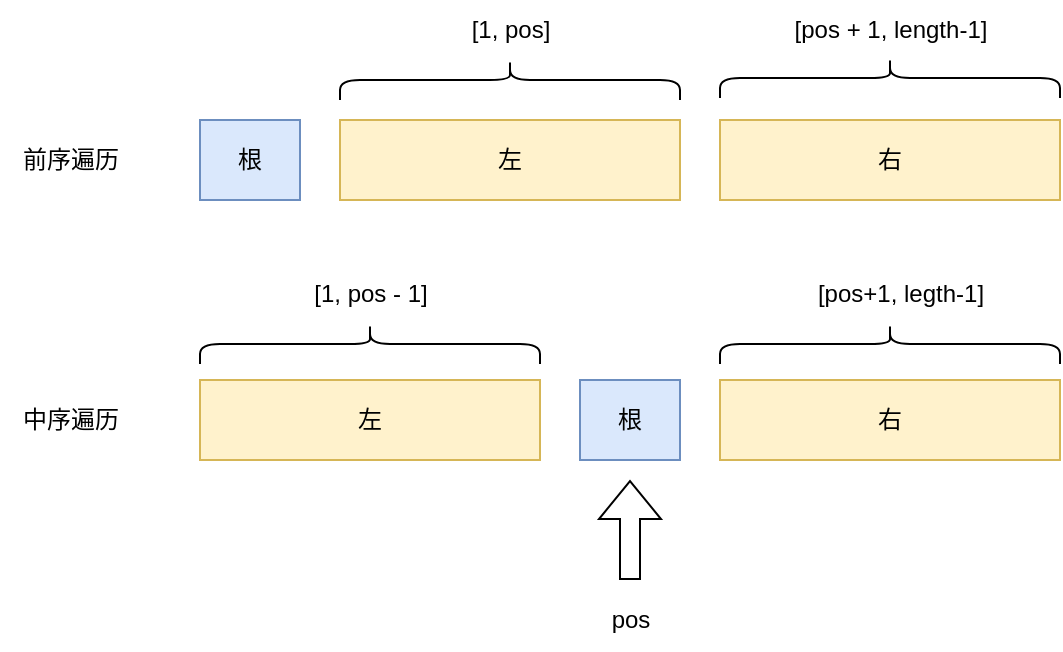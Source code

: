 <mxfile version="20.8.10" type="device" pages="10"><diagram name="构建二叉树" id="X144hAHc_IvTloW0_7QD"><mxGraphModel dx="1434" dy="784" grid="1" gridSize="10" guides="1" tooltips="1" connect="1" arrows="1" fold="1" page="1" pageScale="1" pageWidth="48000" pageHeight="36000" math="0" shadow="0"><root><mxCell id="0"/><mxCell id="1" parent="0"/><mxCell id="8ZBRFlVY3qCcYxcBx40F-1" value="根" style="rounded=0;whiteSpace=wrap;html=1;fillColor=#dae8fc;strokeColor=#6c8ebf;" parent="1" vertex="1"><mxGeometry x="170" y="220" width="50" height="40" as="geometry"/></mxCell><mxCell id="8ZBRFlVY3qCcYxcBx40F-2" value="左" style="rounded=0;whiteSpace=wrap;html=1;fillColor=#fff2cc;strokeColor=#d6b656;" parent="1" vertex="1"><mxGeometry x="240" y="220" width="170" height="40" as="geometry"/></mxCell><mxCell id="8ZBRFlVY3qCcYxcBx40F-3" value="右" style="rounded=0;whiteSpace=wrap;html=1;fillColor=#fff2cc;strokeColor=#d6b656;" parent="1" vertex="1"><mxGeometry x="430" y="220" width="170" height="40" as="geometry"/></mxCell><mxCell id="8ZBRFlVY3qCcYxcBx40F-4" value="左" style="rounded=0;whiteSpace=wrap;html=1;fillColor=#fff2cc;strokeColor=#d6b656;" parent="1" vertex="1"><mxGeometry x="170" y="350" width="170" height="40" as="geometry"/></mxCell><mxCell id="8ZBRFlVY3qCcYxcBx40F-5" value="根" style="rounded=0;whiteSpace=wrap;html=1;fillColor=#dae8fc;strokeColor=#6c8ebf;" parent="1" vertex="1"><mxGeometry x="360" y="350" width="50" height="40" as="geometry"/></mxCell><mxCell id="8ZBRFlVY3qCcYxcBx40F-6" value="右" style="rounded=0;whiteSpace=wrap;html=1;fillColor=#fff2cc;strokeColor=#d6b656;" parent="1" vertex="1"><mxGeometry x="430" y="350" width="170" height="40" as="geometry"/></mxCell><mxCell id="8ZBRFlVY3qCcYxcBx40F-7" value="" style="shape=flexArrow;endArrow=classic;html=1;rounded=0;" parent="1" edge="1"><mxGeometry width="50" height="50" relative="1" as="geometry"><mxPoint x="385" y="450" as="sourcePoint"/><mxPoint x="385" y="400" as="targetPoint"/></mxGeometry></mxCell><mxCell id="8ZBRFlVY3qCcYxcBx40F-8" value="pos" style="text;html=1;align=center;verticalAlign=middle;resizable=0;points=[];autosize=1;strokeColor=none;fillColor=none;" parent="1" vertex="1"><mxGeometry x="365" y="455" width="40" height="30" as="geometry"/></mxCell><mxCell id="8ZBRFlVY3qCcYxcBx40F-9" value="[1, pos]" style="text;html=1;align=center;verticalAlign=middle;resizable=0;points=[];autosize=1;strokeColor=none;fillColor=none;" parent="1" vertex="1"><mxGeometry x="295" y="160" width="60" height="30" as="geometry"/></mxCell><mxCell id="8ZBRFlVY3qCcYxcBx40F-10" value="[pos + 1, length-1]" style="text;html=1;align=center;verticalAlign=middle;resizable=0;points=[];autosize=1;strokeColor=none;fillColor=none;" parent="1" vertex="1"><mxGeometry x="455" y="160" width="120" height="30" as="geometry"/></mxCell><mxCell id="8ZBRFlVY3qCcYxcBx40F-11" value="" style="shape=curlyBracket;whiteSpace=wrap;html=1;rounded=1;labelPosition=left;verticalLabelPosition=middle;align=right;verticalAlign=middle;rotation=90;" parent="1" vertex="1"><mxGeometry x="315" y="115" width="20" height="170" as="geometry"/></mxCell><mxCell id="8ZBRFlVY3qCcYxcBx40F-12" value="" style="shape=curlyBracket;whiteSpace=wrap;html=1;rounded=1;labelPosition=left;verticalLabelPosition=middle;align=right;verticalAlign=middle;rotation=90;" parent="1" vertex="1"><mxGeometry x="505" y="114" width="20" height="170" as="geometry"/></mxCell><mxCell id="8ZBRFlVY3qCcYxcBx40F-13" value="[1, pos - 1]" style="text;html=1;align=center;verticalAlign=middle;resizable=0;points=[];autosize=1;strokeColor=none;fillColor=none;" parent="1" vertex="1"><mxGeometry x="215" y="292" width="80" height="30" as="geometry"/></mxCell><mxCell id="8ZBRFlVY3qCcYxcBx40F-14" value="" style="shape=curlyBracket;whiteSpace=wrap;html=1;rounded=1;labelPosition=left;verticalLabelPosition=middle;align=right;verticalAlign=middle;rotation=90;" parent="1" vertex="1"><mxGeometry x="245" y="247" width="20" height="170" as="geometry"/></mxCell><mxCell id="8ZBRFlVY3qCcYxcBx40F-17" value="[pos+1, legth-1]" style="text;html=1;align=center;verticalAlign=middle;resizable=0;points=[];autosize=1;strokeColor=none;fillColor=none;" parent="1" vertex="1"><mxGeometry x="465" y="292" width="110" height="30" as="geometry"/></mxCell><mxCell id="8ZBRFlVY3qCcYxcBx40F-18" value="" style="shape=curlyBracket;whiteSpace=wrap;html=1;rounded=1;labelPosition=left;verticalLabelPosition=middle;align=right;verticalAlign=middle;rotation=90;" parent="1" vertex="1"><mxGeometry x="505" y="247" width="20" height="170" as="geometry"/></mxCell><mxCell id="8ZBRFlVY3qCcYxcBx40F-19" value="前序遍历" style="text;html=1;align=center;verticalAlign=middle;resizable=0;points=[];autosize=1;strokeColor=none;fillColor=none;" parent="1" vertex="1"><mxGeometry x="70" y="225" width="70" height="30" as="geometry"/></mxCell><mxCell id="8ZBRFlVY3qCcYxcBx40F-20" value="中序遍历" style="text;html=1;align=center;verticalAlign=middle;resizable=0;points=[];autosize=1;strokeColor=none;fillColor=none;" parent="1" vertex="1"><mxGeometry x="70" y="355" width="70" height="30" as="geometry"/></mxCell></root></mxGraphModel></diagram><diagram id="5j6WGuDUyD3CfXqwxGeU" name="快速排序"><mxGraphModel dx="1434" dy="784" grid="1" gridSize="10" guides="1" tooltips="1" connect="1" arrows="1" fold="1" page="1" pageScale="1" pageWidth="48000" pageHeight="36000" math="0" shadow="0"><root><mxCell id="0"/><mxCell id="1" parent="0"/><mxCell id="nz_f7NZ66EKemjyAZ1Rj-1" value="5" style="whiteSpace=wrap;html=1;aspect=fixed;fillColor=#f5f5f5;fontColor=#333333;strokeColor=#666666;" parent="1" vertex="1"><mxGeometry x="220" y="190" width="50" height="50" as="geometry"/></mxCell><mxCell id="nz_f7NZ66EKemjyAZ1Rj-2" value="3" style="whiteSpace=wrap;html=1;aspect=fixed;fillColor=#f5f5f5;fontColor=#333333;strokeColor=#666666;" parent="1" vertex="1"><mxGeometry x="300" y="190" width="50" height="50" as="geometry"/></mxCell><mxCell id="nz_f7NZ66EKemjyAZ1Rj-3" value="8" style="whiteSpace=wrap;html=1;aspect=fixed;fillColor=#f5f5f5;fontColor=#333333;strokeColor=#666666;" parent="1" vertex="1"><mxGeometry x="380" y="190" width="50" height="50" as="geometry"/></mxCell><mxCell id="nz_f7NZ66EKemjyAZ1Rj-4" value="9" style="whiteSpace=wrap;html=1;aspect=fixed;fillColor=#f5f5f5;fontColor=#333333;strokeColor=#666666;" parent="1" vertex="1"><mxGeometry x="460" y="190" width="50" height="50" as="geometry"/></mxCell><mxCell id="nz_f7NZ66EKemjyAZ1Rj-5" value="4" style="whiteSpace=wrap;html=1;aspect=fixed;fillColor=#f5f5f5;fontColor=#333333;strokeColor=#666666;" parent="1" vertex="1"><mxGeometry x="540" y="190" width="50" height="50" as="geometry"/></mxCell><mxCell id="nz_f7NZ66EKemjyAZ1Rj-6" value="6" style="whiteSpace=wrap;html=1;aspect=fixed;fillColor=#f5f5f5;fontColor=#333333;strokeColor=#666666;" parent="1" vertex="1"><mxGeometry x="620" y="190" width="50" height="50" as="geometry"/></mxCell><mxCell id="nz_f7NZ66EKemjyAZ1Rj-7" value="7" style="whiteSpace=wrap;html=1;aspect=fixed;fillColor=#f5f5f5;fontColor=#333333;strokeColor=#666666;" parent="1" vertex="1"><mxGeometry x="700" y="190" width="50" height="50" as="geometry"/></mxCell><mxCell id="nz_f7NZ66EKemjyAZ1Rj-8" value="5" style="whiteSpace=wrap;html=1;aspect=fixed;fillColor=#f5f5f5;fontColor=#333333;strokeColor=#666666;" parent="1" vertex="1"><mxGeometry x="780" y="190" width="50" height="50" as="geometry"/></mxCell><mxCell id="nz_f7NZ66EKemjyAZ1Rj-9" value="" style="whiteSpace=wrap;html=1;aspect=fixed;dashed=1;" parent="1" vertex="1"><mxGeometry x="220" y="370" width="50" height="50" as="geometry"/></mxCell><mxCell id="nz_f7NZ66EKemjyAZ1Rj-10" value="3" style="whiteSpace=wrap;html=1;aspect=fixed;fillColor=#f5f5f5;fontColor=#333333;strokeColor=#666666;" parent="1" vertex="1"><mxGeometry x="300" y="370" width="50" height="50" as="geometry"/></mxCell><mxCell id="nz_f7NZ66EKemjyAZ1Rj-11" value="8" style="whiteSpace=wrap;html=1;aspect=fixed;fillColor=#f5f5f5;fontColor=#333333;strokeColor=#666666;" parent="1" vertex="1"><mxGeometry x="380" y="370" width="50" height="50" as="geometry"/></mxCell><mxCell id="nz_f7NZ66EKemjyAZ1Rj-12" value="9" style="whiteSpace=wrap;html=1;aspect=fixed;fillColor=#f5f5f5;fontColor=#333333;strokeColor=#666666;" parent="1" vertex="1"><mxGeometry x="460" y="370" width="50" height="50" as="geometry"/></mxCell><mxCell id="nz_f7NZ66EKemjyAZ1Rj-13" value="4" style="whiteSpace=wrap;html=1;aspect=fixed;fillColor=#f5f5f5;fontColor=#333333;strokeColor=#666666;" parent="1" vertex="1"><mxGeometry x="540" y="370" width="50" height="50" as="geometry"/></mxCell><mxCell id="nz_f7NZ66EKemjyAZ1Rj-14" value="6" style="whiteSpace=wrap;html=1;aspect=fixed;fillColor=#f5f5f5;fontColor=#333333;strokeColor=#666666;" parent="1" vertex="1"><mxGeometry x="620" y="370" width="50" height="50" as="geometry"/></mxCell><mxCell id="nz_f7NZ66EKemjyAZ1Rj-15" value="7" style="whiteSpace=wrap;html=1;aspect=fixed;fillColor=#f5f5f5;fontColor=#333333;strokeColor=#666666;" parent="1" vertex="1"><mxGeometry x="700" y="370" width="50" height="50" as="geometry"/></mxCell><mxCell id="nz_f7NZ66EKemjyAZ1Rj-16" value="5" style="whiteSpace=wrap;html=1;aspect=fixed;fillColor=#f5f5f5;fontColor=#333333;strokeColor=#666666;" parent="1" vertex="1"><mxGeometry x="780" y="370" width="50" height="50" as="geometry"/></mxCell><mxCell id="nz_f7NZ66EKemjyAZ1Rj-17" value="5" style="whiteSpace=wrap;html=1;aspect=fixed;fillColor=#f5f5f5;fontColor=#333333;strokeColor=#666666;" parent="1" vertex="1"><mxGeometry x="220" y="300" width="50" height="50" as="geometry"/></mxCell><mxCell id="nz_f7NZ66EKemjyAZ1Rj-19" value="" style="shape=flexArrow;endArrow=classic;html=1;rounded=0;fillColor=#ffe6cc;strokeColor=#d79b00;" parent="1" edge="1"><mxGeometry width="50" height="50" relative="1" as="geometry"><mxPoint x="245" y="478" as="sourcePoint"/><mxPoint x="245" y="428" as="targetPoint"/></mxGeometry></mxCell><mxCell id="nz_f7NZ66EKemjyAZ1Rj-20" value="" style="shape=flexArrow;endArrow=classic;html=1;rounded=0;fillColor=#dae8fc;strokeColor=#6c8ebf;" parent="1" edge="1"><mxGeometry width="50" height="50" relative="1" as="geometry"><mxPoint x="804.5" y="480" as="sourcePoint"/><mxPoint x="804.5" y="430" as="targetPoint"/></mxGeometry></mxCell><mxCell id="nz_f7NZ66EKemjyAZ1Rj-21" value="" style="whiteSpace=wrap;html=1;aspect=fixed;dashed=1;" parent="1" vertex="1"><mxGeometry x="540" y="550" width="50" height="50" as="geometry"/></mxCell><mxCell id="nz_f7NZ66EKemjyAZ1Rj-22" value="3" style="whiteSpace=wrap;html=1;aspect=fixed;fillColor=#f5f5f5;fontColor=#333333;strokeColor=#666666;" parent="1" vertex="1"><mxGeometry x="300" y="550" width="50" height="50" as="geometry"/></mxCell><mxCell id="nz_f7NZ66EKemjyAZ1Rj-23" value="8" style="whiteSpace=wrap;html=1;aspect=fixed;fillColor=#f5f5f5;fontColor=#333333;strokeColor=#666666;" parent="1" vertex="1"><mxGeometry x="380" y="550" width="50" height="50" as="geometry"/></mxCell><mxCell id="nz_f7NZ66EKemjyAZ1Rj-24" value="9" style="whiteSpace=wrap;html=1;aspect=fixed;fillColor=#f5f5f5;fontColor=#333333;strokeColor=#666666;" parent="1" vertex="1"><mxGeometry x="460" y="550" width="50" height="50" as="geometry"/></mxCell><mxCell id="nz_f7NZ66EKemjyAZ1Rj-25" value="4" style="whiteSpace=wrap;html=1;aspect=fixed;fillColor=#f5f5f5;fontColor=#333333;strokeColor=#666666;" parent="1" vertex="1"><mxGeometry x="220" y="550" width="50" height="50" as="geometry"/></mxCell><mxCell id="nz_f7NZ66EKemjyAZ1Rj-26" value="6" style="whiteSpace=wrap;html=1;aspect=fixed;fillColor=#f5f5f5;fontColor=#333333;strokeColor=#666666;" parent="1" vertex="1"><mxGeometry x="620" y="550" width="50" height="50" as="geometry"/></mxCell><mxCell id="nz_f7NZ66EKemjyAZ1Rj-27" value="7" style="whiteSpace=wrap;html=1;aspect=fixed;fillColor=#f5f5f5;fontColor=#333333;strokeColor=#666666;" parent="1" vertex="1"><mxGeometry x="700" y="550" width="50" height="50" as="geometry"/></mxCell><mxCell id="nz_f7NZ66EKemjyAZ1Rj-28" value="5" style="whiteSpace=wrap;html=1;aspect=fixed;fillColor=#f5f5f5;fontColor=#333333;strokeColor=#666666;" parent="1" vertex="1"><mxGeometry x="780" y="550" width="50" height="50" as="geometry"/></mxCell><mxCell id="nz_f7NZ66EKemjyAZ1Rj-29" value="" style="shape=flexArrow;endArrow=classic;html=1;rounded=0;fillColor=#dae8fc;strokeColor=#6c8ebf;" parent="1" edge="1"><mxGeometry width="50" height="50" relative="1" as="geometry"><mxPoint x="564.5" y="670" as="sourcePoint"/><mxPoint x="564.5" y="620" as="targetPoint"/></mxGeometry></mxCell><mxCell id="nz_f7NZ66EKemjyAZ1Rj-30" value="" style="whiteSpace=wrap;html=1;aspect=fixed;dashed=1;" parent="1" vertex="1"><mxGeometry x="380" y="760" width="50" height="50" as="geometry"/></mxCell><mxCell id="nz_f7NZ66EKemjyAZ1Rj-31" value="3" style="whiteSpace=wrap;html=1;aspect=fixed;fillColor=#f5f5f5;fontColor=#333333;strokeColor=#666666;" parent="1" vertex="1"><mxGeometry x="300" y="760" width="50" height="50" as="geometry"/></mxCell><mxCell id="nz_f7NZ66EKemjyAZ1Rj-32" value="8" style="whiteSpace=wrap;html=1;aspect=fixed;fillColor=#f5f5f5;fontColor=#333333;strokeColor=#666666;" parent="1" vertex="1"><mxGeometry x="540" y="760" width="50" height="50" as="geometry"/></mxCell><mxCell id="nz_f7NZ66EKemjyAZ1Rj-33" value="9" style="whiteSpace=wrap;html=1;aspect=fixed;fillColor=#f5f5f5;fontColor=#333333;strokeColor=#666666;" parent="1" vertex="1"><mxGeometry x="460" y="760" width="50" height="50" as="geometry"/></mxCell><mxCell id="nz_f7NZ66EKemjyAZ1Rj-34" value="4" style="whiteSpace=wrap;html=1;aspect=fixed;fillColor=#f5f5f5;fontColor=#333333;strokeColor=#666666;" parent="1" vertex="1"><mxGeometry x="220" y="760" width="50" height="50" as="geometry"/></mxCell><mxCell id="nz_f7NZ66EKemjyAZ1Rj-35" value="6" style="whiteSpace=wrap;html=1;aspect=fixed;fillColor=#f5f5f5;fontColor=#333333;strokeColor=#666666;" parent="1" vertex="1"><mxGeometry x="620" y="760" width="50" height="50" as="geometry"/></mxCell><mxCell id="nz_f7NZ66EKemjyAZ1Rj-36" value="7" style="whiteSpace=wrap;html=1;aspect=fixed;fillColor=#f5f5f5;fontColor=#333333;strokeColor=#666666;" parent="1" vertex="1"><mxGeometry x="700" y="760" width="50" height="50" as="geometry"/></mxCell><mxCell id="nz_f7NZ66EKemjyAZ1Rj-37" value="5" style="whiteSpace=wrap;html=1;aspect=fixed;fillColor=#f5f5f5;fontColor=#333333;strokeColor=#666666;" parent="1" vertex="1"><mxGeometry x="780" y="760" width="50" height="50" as="geometry"/></mxCell><mxCell id="nz_f7NZ66EKemjyAZ1Rj-38" value="" style="shape=flexArrow;endArrow=classic;html=1;rounded=0;fillColor=#dae8fc;strokeColor=#6c8ebf;" parent="1" edge="1"><mxGeometry width="50" height="50" relative="1" as="geometry"><mxPoint x="564.5" y="880" as="sourcePoint"/><mxPoint x="564.5" y="830" as="targetPoint"/></mxGeometry></mxCell><mxCell id="nz_f7NZ66EKemjyAZ1Rj-39" value="" style="shape=flexArrow;endArrow=classic;html=1;rounded=0;fillColor=#ffe6cc;strokeColor=#d79b00;" parent="1" edge="1"><mxGeometry width="50" height="50" relative="1" as="geometry"><mxPoint x="404.5" y="880" as="sourcePoint"/><mxPoint x="404.5" y="830" as="targetPoint"/></mxGeometry></mxCell><mxCell id="nz_f7NZ66EKemjyAZ1Rj-40" value="" style="whiteSpace=wrap;html=1;aspect=fixed;dashed=1;" parent="1" vertex="1"><mxGeometry x="380" y="923" width="50" height="50" as="geometry"/></mxCell><mxCell id="nz_f7NZ66EKemjyAZ1Rj-41" value="3" style="whiteSpace=wrap;html=1;aspect=fixed;fillColor=#f5f5f5;fontColor=#333333;strokeColor=#666666;" parent="1" vertex="1"><mxGeometry x="300" y="923" width="50" height="50" as="geometry"/></mxCell><mxCell id="nz_f7NZ66EKemjyAZ1Rj-42" value="8" style="whiteSpace=wrap;html=1;aspect=fixed;fillColor=#f5f5f5;fontColor=#333333;strokeColor=#666666;" parent="1" vertex="1"><mxGeometry x="540" y="923" width="50" height="50" as="geometry"/></mxCell><mxCell id="nz_f7NZ66EKemjyAZ1Rj-43" value="9" style="whiteSpace=wrap;html=1;aspect=fixed;fillColor=#f5f5f5;fontColor=#333333;strokeColor=#666666;" parent="1" vertex="1"><mxGeometry x="460" y="923" width="50" height="50" as="geometry"/></mxCell><mxCell id="nz_f7NZ66EKemjyAZ1Rj-44" value="4" style="whiteSpace=wrap;html=1;aspect=fixed;fillColor=#f5f5f5;fontColor=#333333;strokeColor=#666666;" parent="1" vertex="1"><mxGeometry x="220" y="923" width="50" height="50" as="geometry"/></mxCell><mxCell id="nz_f7NZ66EKemjyAZ1Rj-45" value="6" style="whiteSpace=wrap;html=1;aspect=fixed;fillColor=#f5f5f5;fontColor=#333333;strokeColor=#666666;" parent="1" vertex="1"><mxGeometry x="620" y="923" width="50" height="50" as="geometry"/></mxCell><mxCell id="nz_f7NZ66EKemjyAZ1Rj-46" value="7" style="whiteSpace=wrap;html=1;aspect=fixed;fillColor=#f5f5f5;fontColor=#333333;strokeColor=#666666;" parent="1" vertex="1"><mxGeometry x="700" y="923" width="50" height="50" as="geometry"/></mxCell><mxCell id="nz_f7NZ66EKemjyAZ1Rj-47" value="5" style="whiteSpace=wrap;html=1;aspect=fixed;fillColor=#f5f5f5;fontColor=#333333;strokeColor=#666666;" parent="1" vertex="1"><mxGeometry x="780" y="923" width="50" height="50" as="geometry"/></mxCell><mxCell id="nz_f7NZ66EKemjyAZ1Rj-48" value="" style="shape=flexArrow;endArrow=classic;html=1;rounded=0;fillColor=#dae8fc;strokeColor=#6c8ebf;" parent="1" edge="1"><mxGeometry width="50" height="50" relative="1" as="geometry"><mxPoint x="420" y="1043" as="sourcePoint"/><mxPoint x="420" y="993" as="targetPoint"/></mxGeometry></mxCell><mxCell id="nz_f7NZ66EKemjyAZ1Rj-49" value="" style="shape=flexArrow;endArrow=classic;html=1;rounded=0;fillColor=#ffe6cc;strokeColor=#d79b00;" parent="1" edge="1"><mxGeometry width="50" height="50" relative="1" as="geometry"><mxPoint x="390" y="1043" as="sourcePoint"/><mxPoint x="390" y="993" as="targetPoint"/></mxGeometry></mxCell><mxCell id="nz_f7NZ66EKemjyAZ1Rj-50" value="" style="shape=flexArrow;endArrow=classic;html=1;rounded=0;fillColor=#ffe6cc;strokeColor=#d79b00;" parent="1" edge="1"><mxGeometry width="50" height="50" relative="1" as="geometry"><mxPoint x="324.5" y="670" as="sourcePoint"/><mxPoint x="324.5" y="620" as="targetPoint"/></mxGeometry></mxCell><mxCell id="nz_f7NZ66EKemjyAZ1Rj-52" value="3" style="whiteSpace=wrap;html=1;aspect=fixed;fillColor=#f5f5f5;fontColor=#333333;strokeColor=#666666;" parent="1" vertex="1"><mxGeometry x="300" y="1090" width="50" height="50" as="geometry"/></mxCell><mxCell id="nz_f7NZ66EKemjyAZ1Rj-53" value="8" style="whiteSpace=wrap;html=1;aspect=fixed;fillColor=#f5f5f5;fontColor=#333333;strokeColor=#666666;" parent="1" vertex="1"><mxGeometry x="540" y="1090" width="50" height="50" as="geometry"/></mxCell><mxCell id="nz_f7NZ66EKemjyAZ1Rj-54" value="9" style="whiteSpace=wrap;html=1;aspect=fixed;fillColor=#f5f5f5;fontColor=#333333;strokeColor=#666666;" parent="1" vertex="1"><mxGeometry x="460" y="1090" width="50" height="50" as="geometry"/></mxCell><mxCell id="nz_f7NZ66EKemjyAZ1Rj-55" value="4" style="whiteSpace=wrap;html=1;aspect=fixed;fillColor=#f5f5f5;fontColor=#333333;strokeColor=#666666;" parent="1" vertex="1"><mxGeometry x="220" y="1090" width="50" height="50" as="geometry"/></mxCell><mxCell id="nz_f7NZ66EKemjyAZ1Rj-56" value="6" style="whiteSpace=wrap;html=1;aspect=fixed;fillColor=#f5f5f5;fontColor=#333333;strokeColor=#666666;" parent="1" vertex="1"><mxGeometry x="620" y="1090" width="50" height="50" as="geometry"/></mxCell><mxCell id="nz_f7NZ66EKemjyAZ1Rj-57" value="7" style="whiteSpace=wrap;html=1;aspect=fixed;fillColor=#f5f5f5;fontColor=#333333;strokeColor=#666666;" parent="1" vertex="1"><mxGeometry x="700" y="1090" width="50" height="50" as="geometry"/></mxCell><mxCell id="nz_f7NZ66EKemjyAZ1Rj-58" value="5" style="whiteSpace=wrap;html=1;aspect=fixed;fillColor=#f5f5f5;fontColor=#333333;strokeColor=#666666;" parent="1" vertex="1"><mxGeometry x="780" y="1090" width="50" height="50" as="geometry"/></mxCell><mxCell id="nz_f7NZ66EKemjyAZ1Rj-59" value="" style="shape=flexArrow;endArrow=classic;html=1;rounded=0;fillColor=#dae8fc;strokeColor=#6c8ebf;" parent="1" edge="1"><mxGeometry width="50" height="50" relative="1" as="geometry"><mxPoint x="420" y="1210" as="sourcePoint"/><mxPoint x="420" y="1160" as="targetPoint"/></mxGeometry></mxCell><mxCell id="nz_f7NZ66EKemjyAZ1Rj-60" value="" style="shape=flexArrow;endArrow=classic;html=1;rounded=0;fillColor=#ffe6cc;strokeColor=#d79b00;" parent="1" edge="1"><mxGeometry width="50" height="50" relative="1" as="geometry"><mxPoint x="390" y="1210" as="sourcePoint"/><mxPoint x="390" y="1160" as="targetPoint"/></mxGeometry></mxCell><mxCell id="nz_f7NZ66EKemjyAZ1Rj-61" value="5" style="whiteSpace=wrap;html=1;aspect=fixed;fillColor=#f5f5f5;fontColor=#333333;strokeColor=#666666;" parent="1" vertex="1"><mxGeometry x="380" y="1090" width="50" height="50" as="geometry"/></mxCell><mxCell id="nz_f7NZ66EKemjyAZ1Rj-62" value="开始" style="text;html=1;align=center;verticalAlign=middle;resizable=0;points=[];autosize=1;strokeColor=none;fillColor=none;" parent="1" vertex="1"><mxGeometry x="115" y="205" width="50" height="30" as="geometry"/></mxCell><mxCell id="nz_f7NZ66EKemjyAZ1Rj-63" value="基准值为数组第一个元素" style="text;html=1;align=center;verticalAlign=middle;resizable=0;points=[];autosize=1;strokeColor=none;fillColor=none;" parent="1" vertex="1"><mxGeometry x="60" y="345" width="160" height="30" as="geometry"/></mxCell><mxCell id="nz_f7NZ66EKemjyAZ1Rj-64" value="从右往左找比基准值小的元素" style="text;html=1;align=center;verticalAlign=middle;resizable=0;points=[];autosize=1;strokeColor=none;fillColor=none;" parent="1" vertex="1"><mxGeometry x="30" y="565" width="180" height="30" as="geometry"/></mxCell><mxCell id="nz_f7NZ66EKemjyAZ1Rj-65" value="从左往右找比基准值大的元素" style="text;html=1;align=center;verticalAlign=middle;resizable=0;points=[];autosize=1;strokeColor=none;fillColor=none;" parent="1" vertex="1"><mxGeometry x="30" y="770" width="180" height="30" as="geometry"/></mxCell><mxCell id="nz_f7NZ66EKemjyAZ1Rj-66" value="左右指针相遇即为基准值的位置" style="text;html=1;align=center;verticalAlign=middle;resizable=0;points=[];autosize=1;strokeColor=none;fillColor=none;" parent="1" vertex="1"><mxGeometry x="25" y="933" width="190" height="30" as="geometry"/></mxCell></root></mxGraphModel></diagram><diagram id="yfWmzvcxe0w5N8e78bBr" name="乘法原理"><mxGraphModel dx="1434" dy="784" grid="1" gridSize="10" guides="1" tooltips="1" connect="1" arrows="1" fold="1" page="1" pageScale="1" pageWidth="48000" pageHeight="36000" math="0" shadow="0"><root><mxCell id="0"/><mxCell id="1" parent="0"/><mxCell id="vPOWO6eZu7e0jpM30Ai8-5" style="edgeStyle=orthogonalEdgeStyle;rounded=0;orthogonalLoop=1;jettySize=auto;html=1;exitX=0.5;exitY=0;exitDx=0;exitDy=0;entryX=0.5;entryY=0;entryDx=0;entryDy=0;curved=1;" parent="1" source="vPOWO6eZu7e0jpM30Ai8-1" target="vPOWO6eZu7e0jpM30Ai8-2" edge="1"><mxGeometry relative="1" as="geometry"><Array as="points"><mxPoint x="165" y="220"/><mxPoint x="285" y="220"/></Array></mxGeometry></mxCell><mxCell id="vPOWO6eZu7e0jpM30Ai8-6" style="edgeStyle=orthogonalEdgeStyle;curved=1;rounded=0;orthogonalLoop=1;jettySize=auto;html=1;exitX=0.5;exitY=1;exitDx=0;exitDy=0;entryX=0.5;entryY=1;entryDx=0;entryDy=0;" parent="1" source="vPOWO6eZu7e0jpM30Ai8-1" target="vPOWO6eZu7e0jpM30Ai8-2" edge="1"><mxGeometry relative="1" as="geometry"><Array as="points"><mxPoint x="165" y="310"/><mxPoint x="285" y="310"/></Array></mxGeometry></mxCell><mxCell id="vPOWO6eZu7e0jpM30Ai8-1" value="甲" style="ellipse;whiteSpace=wrap;html=1;aspect=fixed;fillColor=#dae8fc;strokeColor=#6c8ebf;" parent="1" vertex="1"><mxGeometry x="140" y="240" width="50" height="50" as="geometry"/></mxCell><mxCell id="vPOWO6eZu7e0jpM30Ai8-7" style="edgeStyle=orthogonalEdgeStyle;curved=1;rounded=0;orthogonalLoop=1;jettySize=auto;html=1;exitX=1;exitY=0.5;exitDx=0;exitDy=0;entryX=0;entryY=0.5;entryDx=0;entryDy=0;" parent="1" source="vPOWO6eZu7e0jpM30Ai8-2" target="vPOWO6eZu7e0jpM30Ai8-3" edge="1"><mxGeometry relative="1" as="geometry"/></mxCell><mxCell id="vPOWO6eZu7e0jpM30Ai8-8" style="edgeStyle=orthogonalEdgeStyle;curved=1;rounded=0;orthogonalLoop=1;jettySize=auto;html=1;exitX=0.5;exitY=0;exitDx=0;exitDy=0;entryX=0.5;entryY=0;entryDx=0;entryDy=0;" parent="1" source="vPOWO6eZu7e0jpM30Ai8-2" target="vPOWO6eZu7e0jpM30Ai8-3" edge="1"><mxGeometry relative="1" as="geometry"/></mxCell><mxCell id="vPOWO6eZu7e0jpM30Ai8-9" style="edgeStyle=orthogonalEdgeStyle;curved=1;rounded=0;orthogonalLoop=1;jettySize=auto;html=1;exitX=0.5;exitY=1;exitDx=0;exitDy=0;entryX=0.5;entryY=1;entryDx=0;entryDy=0;" parent="1" source="vPOWO6eZu7e0jpM30Ai8-2" target="vPOWO6eZu7e0jpM30Ai8-3" edge="1"><mxGeometry relative="1" as="geometry"/></mxCell><mxCell id="vPOWO6eZu7e0jpM30Ai8-2" value="乙" style="ellipse;whiteSpace=wrap;html=1;aspect=fixed;fillColor=#dae8fc;strokeColor=#6c8ebf;" parent="1" vertex="1"><mxGeometry x="260" y="240" width="50" height="50" as="geometry"/></mxCell><mxCell id="vPOWO6eZu7e0jpM30Ai8-11" style="edgeStyle=orthogonalEdgeStyle;curved=1;rounded=0;orthogonalLoop=1;jettySize=auto;html=1;exitX=0.5;exitY=0;exitDx=0;exitDy=0;entryX=0.5;entryY=0;entryDx=0;entryDy=0;" parent="1" source="vPOWO6eZu7e0jpM30Ai8-3" target="vPOWO6eZu7e0jpM30Ai8-4" edge="1"><mxGeometry relative="1" as="geometry"/></mxCell><mxCell id="vPOWO6eZu7e0jpM30Ai8-12" style="edgeStyle=orthogonalEdgeStyle;curved=1;rounded=0;orthogonalLoop=1;jettySize=auto;html=1;exitX=0.5;exitY=1;exitDx=0;exitDy=0;entryX=0.5;entryY=1;entryDx=0;entryDy=0;" parent="1" source="vPOWO6eZu7e0jpM30Ai8-3" target="vPOWO6eZu7e0jpM30Ai8-4" edge="1"><mxGeometry relative="1" as="geometry"/></mxCell><mxCell id="vPOWO6eZu7e0jpM30Ai8-3" value="丙" style="ellipse;whiteSpace=wrap;html=1;aspect=fixed;fillColor=#dae8fc;strokeColor=#6c8ebf;" parent="1" vertex="1"><mxGeometry x="390" y="240" width="50" height="50" as="geometry"/></mxCell><mxCell id="vPOWO6eZu7e0jpM30Ai8-4" value="丁" style="ellipse;whiteSpace=wrap;html=1;aspect=fixed;fillColor=#dae8fc;strokeColor=#6c8ebf;" parent="1" vertex="1"><mxGeometry x="510" y="240" width="50" height="50" as="geometry"/></mxCell></root></mxGraphModel></diagram><diagram id="jJGBhJJuOFP73feu-fG6" name="递推-路径数"><mxGraphModel dx="1434" dy="784" grid="1" gridSize="10" guides="1" tooltips="1" connect="1" arrows="1" fold="1" page="1" pageScale="1" pageWidth="48000" pageHeight="36000" math="0" shadow="0"><root><mxCell id="0"/><mxCell id="1" parent="0"/><mxCell id="nvM2Mb95bZVzIooJ9WUc-1" value="" style="childLayout=tableLayout;recursiveResize=0;shadow=0;fillColor=none;" parent="1" vertex="1"><mxGeometry x="290" y="200" width="210" height="190" as="geometry"/></mxCell><mxCell id="nvM2Mb95bZVzIooJ9WUc-2" value="" style="shape=tableRow;horizontal=0;startSize=0;swimlaneHead=0;swimlaneBody=0;top=0;left=0;bottom=0;right=0;dropTarget=0;collapsible=0;recursiveResize=0;expand=0;fontStyle=0;fillColor=none;strokeColor=inherit;" parent="nvM2Mb95bZVzIooJ9WUc-1" vertex="1"><mxGeometry width="210" height="48" as="geometry"/></mxCell><mxCell id="nvM2Mb95bZVzIooJ9WUc-3" value="" style="connectable=0;recursiveResize=0;strokeColor=inherit;fillColor=none;align=center;whiteSpace=wrap;html=1;" parent="nvM2Mb95bZVzIooJ9WUc-2" vertex="1"><mxGeometry width="53" height="48" as="geometry"><mxRectangle width="53" height="48" as="alternateBounds"/></mxGeometry></mxCell><mxCell id="nvM2Mb95bZVzIooJ9WUc-4" value="" style="connectable=0;recursiveResize=0;strokeColor=inherit;fillColor=none;align=center;whiteSpace=wrap;html=1;" parent="nvM2Mb95bZVzIooJ9WUc-2" vertex="1"><mxGeometry x="53" width="52" height="48" as="geometry"><mxRectangle width="52" height="48" as="alternateBounds"/></mxGeometry></mxCell><mxCell id="nvM2Mb95bZVzIooJ9WUc-5" value="" style="connectable=0;recursiveResize=0;strokeColor=inherit;fillColor=none;align=center;whiteSpace=wrap;html=1;" parent="nvM2Mb95bZVzIooJ9WUc-2" vertex="1"><mxGeometry x="105" width="53" height="48" as="geometry"><mxRectangle width="53" height="48" as="alternateBounds"/></mxGeometry></mxCell><mxCell id="nvM2Mb95bZVzIooJ9WUc-14" style="connectable=0;recursiveResize=0;strokeColor=inherit;fillColor=none;align=center;whiteSpace=wrap;html=1;" parent="nvM2Mb95bZVzIooJ9WUc-2" vertex="1"><mxGeometry x="158" width="52" height="48" as="geometry"><mxRectangle width="52" height="48" as="alternateBounds"/></mxGeometry></mxCell><mxCell id="nvM2Mb95bZVzIooJ9WUc-6" style="shape=tableRow;horizontal=0;startSize=0;swimlaneHead=0;swimlaneBody=0;top=0;left=0;bottom=0;right=0;dropTarget=0;collapsible=0;recursiveResize=0;expand=0;fontStyle=0;fillColor=none;strokeColor=inherit;" parent="nvM2Mb95bZVzIooJ9WUc-1" vertex="1"><mxGeometry y="48" width="210" height="46" as="geometry"/></mxCell><mxCell id="nvM2Mb95bZVzIooJ9WUc-7" value="" style="connectable=0;recursiveResize=0;strokeColor=inherit;fillColor=none;align=center;whiteSpace=wrap;html=1;" parent="nvM2Mb95bZVzIooJ9WUc-6" vertex="1"><mxGeometry width="53" height="46" as="geometry"><mxRectangle width="53" height="46" as="alternateBounds"/></mxGeometry></mxCell><mxCell id="nvM2Mb95bZVzIooJ9WUc-8" value="1" style="connectable=0;recursiveResize=0;strokeColor=#d6b656;fillColor=#fff2cc;align=center;whiteSpace=wrap;html=1;" parent="nvM2Mb95bZVzIooJ9WUc-6" vertex="1"><mxGeometry x="53" width="52" height="46" as="geometry"><mxRectangle width="52" height="46" as="alternateBounds"/></mxGeometry></mxCell><mxCell id="nvM2Mb95bZVzIooJ9WUc-9" value="" style="connectable=0;recursiveResize=0;strokeColor=#d6b656;fillColor=#fff2cc;align=center;whiteSpace=wrap;html=1;" parent="nvM2Mb95bZVzIooJ9WUc-6" vertex="1"><mxGeometry x="105" width="53" height="46" as="geometry"><mxRectangle width="53" height="46" as="alternateBounds"/></mxGeometry></mxCell><mxCell id="nvM2Mb95bZVzIooJ9WUc-15" style="connectable=0;recursiveResize=0;strokeColor=#d6b656;fillColor=#fff2cc;align=center;whiteSpace=wrap;html=1;" parent="nvM2Mb95bZVzIooJ9WUc-6" vertex="1"><mxGeometry x="158" width="52" height="46" as="geometry"><mxRectangle width="52" height="46" as="alternateBounds"/></mxGeometry></mxCell><mxCell id="nvM2Mb95bZVzIooJ9WUc-10" style="shape=tableRow;horizontal=0;startSize=0;swimlaneHead=0;swimlaneBody=0;top=0;left=0;bottom=0;right=0;dropTarget=0;collapsible=0;recursiveResize=0;expand=0;fontStyle=0;fillColor=none;strokeColor=inherit;" parent="nvM2Mb95bZVzIooJ9WUc-1" vertex="1"><mxGeometry y="94" width="210" height="48" as="geometry"/></mxCell><mxCell id="nvM2Mb95bZVzIooJ9WUc-11" value="0" style="connectable=0;recursiveResize=0;strokeColor=inherit;fillColor=none;align=center;whiteSpace=wrap;html=1;" parent="nvM2Mb95bZVzIooJ9WUc-10" vertex="1"><mxGeometry width="53" height="48" as="geometry"><mxRectangle width="53" height="48" as="alternateBounds"/></mxGeometry></mxCell><mxCell id="nvM2Mb95bZVzIooJ9WUc-12" value="" style="connectable=0;recursiveResize=0;strokeColor=#d6b656;fillColor=#fff2cc;align=center;whiteSpace=wrap;html=1;" parent="nvM2Mb95bZVzIooJ9WUc-10" vertex="1"><mxGeometry x="53" width="52" height="48" as="geometry"><mxRectangle width="52" height="48" as="alternateBounds"/></mxGeometry></mxCell><mxCell id="nvM2Mb95bZVzIooJ9WUc-13" value="" style="connectable=0;recursiveResize=0;strokeColor=#d6b656;fillColor=#fff2cc;align=center;whiteSpace=wrap;html=1;" parent="nvM2Mb95bZVzIooJ9WUc-10" vertex="1"><mxGeometry x="105" width="53" height="48" as="geometry"><mxRectangle width="53" height="48" as="alternateBounds"/></mxGeometry></mxCell><mxCell id="nvM2Mb95bZVzIooJ9WUc-16" style="connectable=0;recursiveResize=0;strokeColor=#d6b656;fillColor=#fff2cc;align=center;whiteSpace=wrap;html=1;" parent="nvM2Mb95bZVzIooJ9WUc-10" vertex="1"><mxGeometry x="158" width="52" height="48" as="geometry"><mxRectangle width="52" height="48" as="alternateBounds"/></mxGeometry></mxCell><mxCell id="nvM2Mb95bZVzIooJ9WUc-17" style="shape=tableRow;horizontal=0;startSize=0;swimlaneHead=0;swimlaneBody=0;top=0;left=0;bottom=0;right=0;dropTarget=0;collapsible=0;recursiveResize=0;expand=0;fontStyle=0;fillColor=none;strokeColor=inherit;" parent="nvM2Mb95bZVzIooJ9WUc-1" vertex="1"><mxGeometry y="142" width="210" height="48" as="geometry"/></mxCell><mxCell id="nvM2Mb95bZVzIooJ9WUc-18" style="connectable=0;recursiveResize=0;strokeColor=inherit;fillColor=none;align=center;whiteSpace=wrap;html=1;" parent="nvM2Mb95bZVzIooJ9WUc-17" vertex="1"><mxGeometry width="53" height="48" as="geometry"><mxRectangle width="53" height="48" as="alternateBounds"/></mxGeometry></mxCell><mxCell id="nvM2Mb95bZVzIooJ9WUc-19" style="connectable=0;recursiveResize=0;strokeColor=#d6b656;fillColor=#fff2cc;align=center;whiteSpace=wrap;html=1;" parent="nvM2Mb95bZVzIooJ9WUc-17" vertex="1"><mxGeometry x="53" width="52" height="48" as="geometry"><mxRectangle width="52" height="48" as="alternateBounds"/></mxGeometry></mxCell><mxCell id="nvM2Mb95bZVzIooJ9WUc-20" style="connectable=0;recursiveResize=0;strokeColor=#d6b656;fillColor=#fff2cc;align=center;whiteSpace=wrap;html=1;" parent="nvM2Mb95bZVzIooJ9WUc-17" vertex="1"><mxGeometry x="105" width="53" height="48" as="geometry"><mxRectangle width="53" height="48" as="alternateBounds"/></mxGeometry></mxCell><mxCell id="nvM2Mb95bZVzIooJ9WUc-21" style="connectable=0;recursiveResize=0;strokeColor=#d6b656;fillColor=#fff2cc;align=center;whiteSpace=wrap;html=1;" parent="nvM2Mb95bZVzIooJ9WUc-17" vertex="1"><mxGeometry x="158" width="52" height="48" as="geometry"><mxRectangle width="52" height="48" as="alternateBounds"/></mxGeometry></mxCell></root></mxGraphModel></diagram><diagram id="An4QuZmXj6HIdcVffeo3" name="递推-路径数"><mxGraphModel dx="1122" dy="711" grid="1" gridSize="10" guides="1" tooltips="1" connect="1" arrows="1" fold="1" page="1" pageScale="1" pageWidth="48000" pageHeight="36000" math="0" shadow="0"><root><mxCell id="0"/><mxCell id="1" parent="0"/><mxCell id="_xsvG6mzmOGd8QEDs28o-1" value="" style="childLayout=tableLayout;recursiveResize=0;shadow=0;fillColor=none;" parent="1" vertex="1"><mxGeometry x="290" y="200" width="210" height="190" as="geometry"/></mxCell><mxCell id="_xsvG6mzmOGd8QEDs28o-2" value="" style="shape=tableRow;horizontal=0;startSize=0;swimlaneHead=0;swimlaneBody=0;top=0;left=0;bottom=0;right=0;dropTarget=0;collapsible=0;recursiveResize=0;expand=0;fontStyle=0;fillColor=none;strokeColor=inherit;" parent="_xsvG6mzmOGd8QEDs28o-1" vertex="1"><mxGeometry width="210" height="48" as="geometry"/></mxCell><mxCell id="_xsvG6mzmOGd8QEDs28o-3" value="1" style="connectable=0;recursiveResize=0;strokeColor=inherit;fillColor=none;align=center;whiteSpace=wrap;html=1;" parent="_xsvG6mzmOGd8QEDs28o-2" vertex="1"><mxGeometry width="53" height="48" as="geometry"><mxRectangle width="53" height="48" as="alternateBounds"/></mxGeometry></mxCell><mxCell id="_xsvG6mzmOGd8QEDs28o-4" value="1" style="connectable=0;recursiveResize=0;strokeColor=inherit;fillColor=none;align=center;whiteSpace=wrap;html=1;" parent="_xsvG6mzmOGd8QEDs28o-2" vertex="1"><mxGeometry x="53" width="52" height="48" as="geometry"><mxRectangle width="52" height="48" as="alternateBounds"/></mxGeometry></mxCell><mxCell id="_xsvG6mzmOGd8QEDs28o-5" value="1" style="connectable=0;recursiveResize=0;strokeColor=inherit;fillColor=none;align=center;whiteSpace=wrap;html=1;" parent="_xsvG6mzmOGd8QEDs28o-2" vertex="1"><mxGeometry x="105" width="53" height="48" as="geometry"><mxRectangle width="53" height="48" as="alternateBounds"/></mxGeometry></mxCell><mxCell id="_xsvG6mzmOGd8QEDs28o-6" value="1" style="connectable=0;recursiveResize=0;strokeColor=inherit;fillColor=none;align=center;whiteSpace=wrap;html=1;" parent="_xsvG6mzmOGd8QEDs28o-2" vertex="1"><mxGeometry x="158" width="52" height="48" as="geometry"><mxRectangle width="52" height="48" as="alternateBounds"/></mxGeometry></mxCell><mxCell id="_xsvG6mzmOGd8QEDs28o-7" style="shape=tableRow;horizontal=0;startSize=0;swimlaneHead=0;swimlaneBody=0;top=0;left=0;bottom=0;right=0;dropTarget=0;collapsible=0;recursiveResize=0;expand=0;fontStyle=0;fillColor=none;strokeColor=inherit;" parent="_xsvG6mzmOGd8QEDs28o-1" vertex="1"><mxGeometry y="48" width="210" height="46" as="geometry"/></mxCell><mxCell id="_xsvG6mzmOGd8QEDs28o-8" value="1" style="connectable=0;recursiveResize=0;strokeColor=inherit;fillColor=none;align=center;whiteSpace=wrap;html=1;" parent="_xsvG6mzmOGd8QEDs28o-7" vertex="1"><mxGeometry width="53" height="46" as="geometry"><mxRectangle width="53" height="46" as="alternateBounds"/></mxGeometry></mxCell><mxCell id="_xsvG6mzmOGd8QEDs28o-9" value="" style="connectable=0;recursiveResize=0;align=center;whiteSpace=wrap;html=1;" parent="_xsvG6mzmOGd8QEDs28o-7" vertex="1"><mxGeometry x="53" width="52" height="46" as="geometry"><mxRectangle width="52" height="46" as="alternateBounds"/></mxGeometry></mxCell><mxCell id="_xsvG6mzmOGd8QEDs28o-10" value="" style="connectable=0;recursiveResize=0;align=center;whiteSpace=wrap;html=1;" parent="_xsvG6mzmOGd8QEDs28o-7" vertex="1"><mxGeometry x="105" width="53" height="46" as="geometry"><mxRectangle width="53" height="46" as="alternateBounds"/></mxGeometry></mxCell><mxCell id="_xsvG6mzmOGd8QEDs28o-11" style="connectable=0;recursiveResize=0;align=center;whiteSpace=wrap;html=1;" parent="_xsvG6mzmOGd8QEDs28o-7" vertex="1"><mxGeometry x="158" width="52" height="46" as="geometry"><mxRectangle width="52" height="46" as="alternateBounds"/></mxGeometry></mxCell><mxCell id="_xsvG6mzmOGd8QEDs28o-12" style="shape=tableRow;horizontal=0;startSize=0;swimlaneHead=0;swimlaneBody=0;top=0;left=0;bottom=0;right=0;dropTarget=0;collapsible=0;recursiveResize=0;expand=0;fontStyle=0;fillColor=none;strokeColor=inherit;" parent="_xsvG6mzmOGd8QEDs28o-1" vertex="1"><mxGeometry y="94" width="210" height="48" as="geometry"/></mxCell><mxCell id="_xsvG6mzmOGd8QEDs28o-13" value="1" style="connectable=0;recursiveResize=0;strokeColor=inherit;fillColor=none;align=center;whiteSpace=wrap;html=1;" parent="_xsvG6mzmOGd8QEDs28o-12" vertex="1"><mxGeometry width="53" height="48" as="geometry"><mxRectangle width="53" height="48" as="alternateBounds"/></mxGeometry></mxCell><mxCell id="_xsvG6mzmOGd8QEDs28o-14" value="" style="connectable=0;recursiveResize=0;align=center;whiteSpace=wrap;html=1;" parent="_xsvG6mzmOGd8QEDs28o-12" vertex="1"><mxGeometry x="53" width="52" height="48" as="geometry"><mxRectangle width="52" height="48" as="alternateBounds"/></mxGeometry></mxCell><mxCell id="_xsvG6mzmOGd8QEDs28o-15" value="" style="connectable=0;recursiveResize=0;align=center;whiteSpace=wrap;html=1;" parent="_xsvG6mzmOGd8QEDs28o-12" vertex="1"><mxGeometry x="105" width="53" height="48" as="geometry"><mxRectangle width="53" height="48" as="alternateBounds"/></mxGeometry></mxCell><mxCell id="_xsvG6mzmOGd8QEDs28o-16" style="connectable=0;recursiveResize=0;align=center;whiteSpace=wrap;html=1;" parent="_xsvG6mzmOGd8QEDs28o-12" vertex="1"><mxGeometry x="158" width="52" height="48" as="geometry"><mxRectangle width="52" height="48" as="alternateBounds"/></mxGeometry></mxCell><mxCell id="_xsvG6mzmOGd8QEDs28o-17" style="shape=tableRow;horizontal=0;startSize=0;swimlaneHead=0;swimlaneBody=0;top=0;left=0;bottom=0;right=0;dropTarget=0;collapsible=0;recursiveResize=0;expand=0;fontStyle=0;fillColor=none;strokeColor=inherit;" parent="_xsvG6mzmOGd8QEDs28o-1" vertex="1"><mxGeometry y="142" width="210" height="48" as="geometry"/></mxCell><mxCell id="_xsvG6mzmOGd8QEDs28o-18" value="1" style="connectable=0;recursiveResize=0;strokeColor=inherit;fillColor=none;align=center;whiteSpace=wrap;html=1;" parent="_xsvG6mzmOGd8QEDs28o-17" vertex="1"><mxGeometry width="53" height="48" as="geometry"><mxRectangle width="53" height="48" as="alternateBounds"/></mxGeometry></mxCell><mxCell id="_xsvG6mzmOGd8QEDs28o-19" style="connectable=0;recursiveResize=0;align=center;whiteSpace=wrap;html=1;" parent="_xsvG6mzmOGd8QEDs28o-17" vertex="1"><mxGeometry x="53" width="52" height="48" as="geometry"><mxRectangle width="52" height="48" as="alternateBounds"/></mxGeometry></mxCell><mxCell id="_xsvG6mzmOGd8QEDs28o-20" style="connectable=0;recursiveResize=0;align=center;whiteSpace=wrap;html=1;" parent="_xsvG6mzmOGd8QEDs28o-17" vertex="1"><mxGeometry x="105" width="53" height="48" as="geometry"><mxRectangle width="53" height="48" as="alternateBounds"/></mxGeometry></mxCell><mxCell id="_xsvG6mzmOGd8QEDs28o-21" style="connectable=0;recursiveResize=0;align=center;whiteSpace=wrap;html=1;" parent="_xsvG6mzmOGd8QEDs28o-17" vertex="1"><mxGeometry x="158" width="52" height="48" as="geometry"><mxRectangle width="52" height="48" as="alternateBounds"/></mxGeometry></mxCell><mxCell id="_xsvG6mzmOGd8QEDs28o-22" value="" style="childLayout=tableLayout;recursiveResize=0;shadow=0;fillColor=none;" parent="1" vertex="1"><mxGeometry x="400" y="460" width="210" height="190" as="geometry"/></mxCell><mxCell id="_xsvG6mzmOGd8QEDs28o-23" value="" style="shape=tableRow;horizontal=0;startSize=0;swimlaneHead=0;swimlaneBody=0;top=0;left=0;bottom=0;right=0;dropTarget=0;collapsible=0;recursiveResize=0;expand=0;fontStyle=0;fillColor=none;strokeColor=inherit;" parent="_xsvG6mzmOGd8QEDs28o-22" vertex="1"><mxGeometry width="210" height="48" as="geometry"/></mxCell><mxCell id="_xsvG6mzmOGd8QEDs28o-24" value="1" style="connectable=0;recursiveResize=0;strokeColor=inherit;fillColor=none;align=center;whiteSpace=wrap;html=1;" parent="_xsvG6mzmOGd8QEDs28o-23" vertex="1"><mxGeometry width="53" height="48" as="geometry"><mxRectangle width="53" height="48" as="alternateBounds"/></mxGeometry></mxCell><mxCell id="_xsvG6mzmOGd8QEDs28o-25" value="1" style="connectable=0;recursiveResize=0;strokeColor=#d6b656;fillColor=#fff2cc;align=center;whiteSpace=wrap;html=1;" parent="_xsvG6mzmOGd8QEDs28o-23" vertex="1"><mxGeometry x="53" width="52" height="48" as="geometry"><mxRectangle width="52" height="48" as="alternateBounds"/></mxGeometry></mxCell><mxCell id="_xsvG6mzmOGd8QEDs28o-26" value="1" style="connectable=0;recursiveResize=0;strokeColor=inherit;fillColor=none;align=center;whiteSpace=wrap;html=1;" parent="_xsvG6mzmOGd8QEDs28o-23" vertex="1"><mxGeometry x="105" width="53" height="48" as="geometry"><mxRectangle width="53" height="48" as="alternateBounds"/></mxGeometry></mxCell><mxCell id="_xsvG6mzmOGd8QEDs28o-27" value="1" style="connectable=0;recursiveResize=0;strokeColor=inherit;fillColor=none;align=center;whiteSpace=wrap;html=1;" parent="_xsvG6mzmOGd8QEDs28o-23" vertex="1"><mxGeometry x="158" width="52" height="48" as="geometry"><mxRectangle width="52" height="48" as="alternateBounds"/></mxGeometry></mxCell><mxCell id="_xsvG6mzmOGd8QEDs28o-28" style="shape=tableRow;horizontal=0;startSize=0;swimlaneHead=0;swimlaneBody=0;top=0;left=0;bottom=0;right=0;dropTarget=0;collapsible=0;recursiveResize=0;expand=0;fontStyle=0;fillColor=none;strokeColor=inherit;" parent="_xsvG6mzmOGd8QEDs28o-22" vertex="1"><mxGeometry y="48" width="210" height="46" as="geometry"/></mxCell><mxCell id="_xsvG6mzmOGd8QEDs28o-29" value="1" style="connectable=0;recursiveResize=0;strokeColor=#d6b656;fillColor=#fff2cc;align=center;whiteSpace=wrap;html=1;" parent="_xsvG6mzmOGd8QEDs28o-28" vertex="1"><mxGeometry width="53" height="46" as="geometry"><mxRectangle width="53" height="46" as="alternateBounds"/></mxGeometry></mxCell><mxCell id="_xsvG6mzmOGd8QEDs28o-30" value="(i,j)" style="connectable=0;recursiveResize=0;align=center;whiteSpace=wrap;html=1;fillColor=#dae8fc;strokeColor=#6c8ebf;" parent="_xsvG6mzmOGd8QEDs28o-28" vertex="1"><mxGeometry x="53" width="52" height="46" as="geometry"><mxRectangle width="52" height="46" as="alternateBounds"/></mxGeometry></mxCell><mxCell id="_xsvG6mzmOGd8QEDs28o-31" value="" style="connectable=0;recursiveResize=0;align=center;whiteSpace=wrap;html=1;" parent="_xsvG6mzmOGd8QEDs28o-28" vertex="1"><mxGeometry x="105" width="53" height="46" as="geometry"><mxRectangle width="53" height="46" as="alternateBounds"/></mxGeometry></mxCell><mxCell id="_xsvG6mzmOGd8QEDs28o-32" value="" style="connectable=0;recursiveResize=0;align=center;whiteSpace=wrap;html=1;" parent="_xsvG6mzmOGd8QEDs28o-28" vertex="1"><mxGeometry x="158" width="52" height="46" as="geometry"><mxRectangle width="52" height="46" as="alternateBounds"/></mxGeometry></mxCell><mxCell id="_xsvG6mzmOGd8QEDs28o-33" style="shape=tableRow;horizontal=0;startSize=0;swimlaneHead=0;swimlaneBody=0;top=0;left=0;bottom=0;right=0;dropTarget=0;collapsible=0;recursiveResize=0;expand=0;fontStyle=0;fillColor=none;strokeColor=inherit;" parent="_xsvG6mzmOGd8QEDs28o-22" vertex="1"><mxGeometry y="94" width="210" height="48" as="geometry"/></mxCell><mxCell id="_xsvG6mzmOGd8QEDs28o-34" value="1" style="connectable=0;recursiveResize=0;strokeColor=inherit;fillColor=none;align=center;whiteSpace=wrap;html=1;" parent="_xsvG6mzmOGd8QEDs28o-33" vertex="1"><mxGeometry width="53" height="48" as="geometry"><mxRectangle width="53" height="48" as="alternateBounds"/></mxGeometry></mxCell><mxCell id="_xsvG6mzmOGd8QEDs28o-35" value="" style="connectable=0;recursiveResize=0;align=center;whiteSpace=wrap;html=1;" parent="_xsvG6mzmOGd8QEDs28o-33" vertex="1"><mxGeometry x="53" width="52" height="48" as="geometry"><mxRectangle width="52" height="48" as="alternateBounds"/></mxGeometry></mxCell><mxCell id="_xsvG6mzmOGd8QEDs28o-36" value="" style="connectable=0;recursiveResize=0;align=center;whiteSpace=wrap;html=1;" parent="_xsvG6mzmOGd8QEDs28o-33" vertex="1"><mxGeometry x="105" width="53" height="48" as="geometry"><mxRectangle width="53" height="48" as="alternateBounds"/></mxGeometry></mxCell><mxCell id="_xsvG6mzmOGd8QEDs28o-37" style="connectable=0;recursiveResize=0;align=center;whiteSpace=wrap;html=1;fillColor=#dae8fc;strokeColor=#6c8ebf;" parent="_xsvG6mzmOGd8QEDs28o-33" vertex="1"><mxGeometry x="158" width="52" height="48" as="geometry"><mxRectangle width="52" height="48" as="alternateBounds"/></mxGeometry></mxCell><mxCell id="_xsvG6mzmOGd8QEDs28o-38" style="shape=tableRow;horizontal=0;startSize=0;swimlaneHead=0;swimlaneBody=0;top=0;left=0;bottom=0;right=0;dropTarget=0;collapsible=0;recursiveResize=0;expand=0;fontStyle=0;fillColor=none;strokeColor=inherit;" parent="_xsvG6mzmOGd8QEDs28o-22" vertex="1"><mxGeometry y="142" width="210" height="48" as="geometry"/></mxCell><mxCell id="_xsvG6mzmOGd8QEDs28o-39" value="1" style="connectable=0;recursiveResize=0;strokeColor=inherit;fillColor=none;align=center;whiteSpace=wrap;html=1;" parent="_xsvG6mzmOGd8QEDs28o-38" vertex="1"><mxGeometry width="53" height="48" as="geometry"><mxRectangle width="53" height="48" as="alternateBounds"/></mxGeometry></mxCell><mxCell id="_xsvG6mzmOGd8QEDs28o-40" style="connectable=0;recursiveResize=0;align=center;whiteSpace=wrap;html=1;" parent="_xsvG6mzmOGd8QEDs28o-38" vertex="1"><mxGeometry x="53" width="52" height="48" as="geometry"><mxRectangle width="52" height="48" as="alternateBounds"/></mxGeometry></mxCell><mxCell id="_xsvG6mzmOGd8QEDs28o-41" style="connectable=0;recursiveResize=0;align=center;whiteSpace=wrap;html=1;fillColor=#dae8fc;strokeColor=#6c8ebf;" parent="_xsvG6mzmOGd8QEDs28o-38" vertex="1"><mxGeometry x="105" width="53" height="48" as="geometry"><mxRectangle width="53" height="48" as="alternateBounds"/></mxGeometry></mxCell><mxCell id="_xsvG6mzmOGd8QEDs28o-42" value="结束" style="connectable=0;recursiveResize=0;align=center;whiteSpace=wrap;html=1;" parent="_xsvG6mzmOGd8QEDs28o-38" vertex="1"><mxGeometry x="158" width="52" height="48" as="geometry"><mxRectangle width="52" height="48" as="alternateBounds"/></mxGeometry></mxCell><mxCell id="_xsvG6mzmOGd8QEDs28o-43" value="f(i,j) = f(i-1,j) + f(i,j-1)" style="text;html=1;align=center;verticalAlign=middle;resizable=0;points=[];autosize=1;strokeColor=none;fillColor=none;" parent="1" vertex="1"><mxGeometry x="600" y="535" width="130" height="30" as="geometry"/></mxCell><mxCell id="JuPkjSHjtDawxS-_FsUI-1" value="" style="childLayout=tableLayout;recursiveResize=0;shadow=0;" vertex="1" parent="1"><mxGeometry x="740" y="240" width="210" height="190" as="geometry"/></mxCell><mxCell id="JuPkjSHjtDawxS-_FsUI-2" value="" style="shape=tableRow;horizontal=0;startSize=0;swimlaneHead=0;swimlaneBody=0;top=0;left=0;bottom=0;right=0;dropTarget=0;collapsible=0;recursiveResize=0;expand=0;fontStyle=0;fillColor=none;strokeColor=inherit;" vertex="1" parent="JuPkjSHjtDawxS-_FsUI-1"><mxGeometry width="210" height="48" as="geometry"/></mxCell><mxCell id="JuPkjSHjtDawxS-_FsUI-3" value="" style="connectable=0;recursiveResize=0;strokeColor=inherit;fillColor=none;align=center;whiteSpace=wrap;html=1;" vertex="1" parent="JuPkjSHjtDawxS-_FsUI-2"><mxGeometry width="53" height="48" as="geometry"><mxRectangle width="53" height="48" as="alternateBounds"/></mxGeometry></mxCell><mxCell id="JuPkjSHjtDawxS-_FsUI-4" value="" style="connectable=0;recursiveResize=0;align=center;whiteSpace=wrap;html=1;" vertex="1" parent="JuPkjSHjtDawxS-_FsUI-2"><mxGeometry x="53" width="52" height="48" as="geometry"><mxRectangle width="52" height="48" as="alternateBounds"/></mxGeometry></mxCell><mxCell id="JuPkjSHjtDawxS-_FsUI-5" value="" style="connectable=0;recursiveResize=0;strokeColor=inherit;fillColor=none;align=center;whiteSpace=wrap;html=1;" vertex="1" parent="JuPkjSHjtDawxS-_FsUI-2"><mxGeometry x="105" width="53" height="48" as="geometry"><mxRectangle width="53" height="48" as="alternateBounds"/></mxGeometry></mxCell><mxCell id="JuPkjSHjtDawxS-_FsUI-6" value="" style="connectable=0;recursiveResize=0;strokeColor=inherit;fillColor=none;align=center;whiteSpace=wrap;html=1;" vertex="1" parent="JuPkjSHjtDawxS-_FsUI-2"><mxGeometry x="158" width="52" height="48" as="geometry"><mxRectangle width="52" height="48" as="alternateBounds"/></mxGeometry></mxCell><mxCell id="JuPkjSHjtDawxS-_FsUI-7" style="shape=tableRow;horizontal=0;startSize=0;swimlaneHead=0;swimlaneBody=0;top=0;left=0;bottom=0;right=0;dropTarget=0;collapsible=0;recursiveResize=0;expand=0;fontStyle=0;fillColor=none;strokeColor=inherit;" vertex="1" parent="JuPkjSHjtDawxS-_FsUI-1"><mxGeometry y="48" width="210" height="46" as="geometry"/></mxCell><mxCell id="JuPkjSHjtDawxS-_FsUI-8" value="" style="connectable=0;recursiveResize=0;align=center;whiteSpace=wrap;html=1;" vertex="1" parent="JuPkjSHjtDawxS-_FsUI-7"><mxGeometry width="53" height="46" as="geometry"><mxRectangle width="53" height="46" as="alternateBounds"/></mxGeometry></mxCell><mxCell id="JuPkjSHjtDawxS-_FsUI-9" value="" style="connectable=0;recursiveResize=0;align=center;whiteSpace=wrap;html=1;" vertex="1" parent="JuPkjSHjtDawxS-_FsUI-7"><mxGeometry x="53" width="52" height="46" as="geometry"><mxRectangle width="52" height="46" as="alternateBounds"/></mxGeometry></mxCell><mxCell id="JuPkjSHjtDawxS-_FsUI-10" value="-1" style="connectable=0;recursiveResize=0;align=center;whiteSpace=wrap;html=1;fillColor=#dae8fc;strokeColor=#6c8ebf;" vertex="1" parent="JuPkjSHjtDawxS-_FsUI-7"><mxGeometry x="105" width="53" height="46" as="geometry"><mxRectangle width="53" height="46" as="alternateBounds"/></mxGeometry></mxCell><mxCell id="JuPkjSHjtDawxS-_FsUI-11" value="" style="connectable=0;recursiveResize=0;align=center;whiteSpace=wrap;html=1;" vertex="1" parent="JuPkjSHjtDawxS-_FsUI-7"><mxGeometry x="158" width="52" height="46" as="geometry"><mxRectangle width="52" height="46" as="alternateBounds"/></mxGeometry></mxCell><mxCell id="JuPkjSHjtDawxS-_FsUI-12" style="shape=tableRow;horizontal=0;startSize=0;swimlaneHead=0;swimlaneBody=0;top=0;left=0;bottom=0;right=0;dropTarget=0;collapsible=0;recursiveResize=0;expand=0;fontStyle=0;fillColor=none;strokeColor=inherit;" vertex="1" parent="JuPkjSHjtDawxS-_FsUI-1"><mxGeometry y="94" width="210" height="48" as="geometry"/></mxCell><mxCell id="JuPkjSHjtDawxS-_FsUI-13" value="" style="connectable=0;recursiveResize=0;strokeColor=inherit;fillColor=none;align=center;whiteSpace=wrap;html=1;" vertex="1" parent="JuPkjSHjtDawxS-_FsUI-12"><mxGeometry width="53" height="48" as="geometry"><mxRectangle width="53" height="48" as="alternateBounds"/></mxGeometry></mxCell><mxCell id="JuPkjSHjtDawxS-_FsUI-14" value="" style="connectable=0;recursiveResize=0;align=center;whiteSpace=wrap;html=1;fillColor=#dae8fc;strokeColor=#6c8ebf;" vertex="1" parent="JuPkjSHjtDawxS-_FsUI-12"><mxGeometry x="53" width="52" height="48" as="geometry"><mxRectangle width="52" height="48" as="alternateBounds"/></mxGeometry></mxCell><mxCell id="JuPkjSHjtDawxS-_FsUI-15" value="" style="connectable=0;recursiveResize=0;align=center;whiteSpace=wrap;html=1;fillColor=#fff2cc;strokeColor=#d6b656;" vertex="1" parent="JuPkjSHjtDawxS-_FsUI-12"><mxGeometry x="105" width="53" height="48" as="geometry"><mxRectangle width="53" height="48" as="alternateBounds"/></mxGeometry></mxCell><mxCell id="JuPkjSHjtDawxS-_FsUI-16" style="connectable=0;recursiveResize=0;align=center;whiteSpace=wrap;html=1;" vertex="1" parent="JuPkjSHjtDawxS-_FsUI-12"><mxGeometry x="158" width="52" height="48" as="geometry"><mxRectangle width="52" height="48" as="alternateBounds"/></mxGeometry></mxCell><mxCell id="JuPkjSHjtDawxS-_FsUI-17" style="shape=tableRow;horizontal=0;startSize=0;swimlaneHead=0;swimlaneBody=0;top=0;left=0;bottom=0;right=0;dropTarget=0;collapsible=0;recursiveResize=0;expand=0;fontStyle=0;fillColor=none;strokeColor=inherit;" vertex="1" parent="JuPkjSHjtDawxS-_FsUI-1"><mxGeometry y="142" width="210" height="48" as="geometry"/></mxCell><mxCell id="JuPkjSHjtDawxS-_FsUI-18" value="" style="connectable=0;recursiveResize=0;strokeColor=inherit;fillColor=none;align=center;whiteSpace=wrap;html=1;" vertex="1" parent="JuPkjSHjtDawxS-_FsUI-17"><mxGeometry width="53" height="48" as="geometry"><mxRectangle width="53" height="48" as="alternateBounds"/></mxGeometry></mxCell><mxCell id="JuPkjSHjtDawxS-_FsUI-19" style="connectable=0;recursiveResize=0;align=center;whiteSpace=wrap;html=1;" vertex="1" parent="JuPkjSHjtDawxS-_FsUI-17"><mxGeometry x="53" width="52" height="48" as="geometry"><mxRectangle width="52" height="48" as="alternateBounds"/></mxGeometry></mxCell><mxCell id="JuPkjSHjtDawxS-_FsUI-20" style="connectable=0;recursiveResize=0;align=center;whiteSpace=wrap;html=1;" vertex="1" parent="JuPkjSHjtDawxS-_FsUI-17"><mxGeometry x="105" width="53" height="48" as="geometry"><mxRectangle width="53" height="48" as="alternateBounds"/></mxGeometry></mxCell><mxCell id="JuPkjSHjtDawxS-_FsUI-21" value="结束" style="connectable=0;recursiveResize=0;align=center;whiteSpace=wrap;html=1;" vertex="1" parent="JuPkjSHjtDawxS-_FsUI-17"><mxGeometry x="158" width="52" height="48" as="geometry"><mxRectangle width="52" height="48" as="alternateBounds"/></mxGeometry></mxCell></root></mxGraphModel></diagram><diagram id="QVzO_cPIdp4f0dDnk0x0" name="冒泡"><mxGraphModel dx="1434" dy="784" grid="1" gridSize="10" guides="1" tooltips="1" connect="1" arrows="1" fold="1" page="1" pageScale="1" pageWidth="48000" pageHeight="36000" math="0" shadow="0"><root><mxCell id="0"/><mxCell id="1" parent="0"/><mxCell id="VH9ISCdnjqdVUwio-1Qm-1" value="3" style="whiteSpace=wrap;html=1;aspect=fixed;" parent="1" vertex="1"><mxGeometry x="230" y="210" width="60" height="60" as="geometry"/></mxCell><mxCell id="VH9ISCdnjqdVUwio-1Qm-2" value="7" style="whiteSpace=wrap;html=1;aspect=fixed;" parent="1" vertex="1"><mxGeometry x="350" y="210" width="60" height="60" as="geometry"/></mxCell><mxCell id="VH9ISCdnjqdVUwio-1Qm-3" value="4" style="whiteSpace=wrap;html=1;aspect=fixed;" parent="1" vertex="1"><mxGeometry x="290" y="210" width="60" height="60" as="geometry"/></mxCell><mxCell id="VH9ISCdnjqdVUwio-1Qm-4" value="2" style="whiteSpace=wrap;html=1;aspect=fixed;" parent="1" vertex="1"><mxGeometry x="170" y="210" width="60" height="60" as="geometry"/></mxCell><mxCell id="VH9ISCdnjqdVUwio-1Qm-5" value="1" style="whiteSpace=wrap;html=1;aspect=fixed;" parent="1" vertex="1"><mxGeometry x="110" y="210" width="60" height="60" as="geometry"/></mxCell><mxCell id="Yz_9ABI6EqxOXgPZ3BI9-2" value="" style="shape=flexArrow;endArrow=classic;html=1;rounded=0;curved=1;" parent="1" edge="1"><mxGeometry width="50" height="50" relative="1" as="geometry"><mxPoint x="360" y="100" as="sourcePoint"/><mxPoint x="378" y="190" as="targetPoint"/></mxGeometry></mxCell></root></mxGraphModel></diagram><diagram id="0G8Oc9L6HgA5Qu42XAIx" name="选择"><mxGraphModel dx="1434" dy="784" grid="1" gridSize="10" guides="1" tooltips="1" connect="1" arrows="1" fold="1" page="1" pageScale="1" pageWidth="48000" pageHeight="36000" math="0" shadow="0"><root><mxCell id="0"/><mxCell id="1" parent="0"/><mxCell id="n529vbU3IoN8Z9oCCUxt-1" value="3" style="whiteSpace=wrap;html=1;aspect=fixed;" parent="1" vertex="1"><mxGeometry x="290" y="210" width="60" height="60" as="geometry"/></mxCell><mxCell id="n529vbU3IoN8Z9oCCUxt-2" value="7" style="whiteSpace=wrap;html=1;aspect=fixed;" parent="1" vertex="1"><mxGeometry x="410" y="210" width="60" height="60" as="geometry"/></mxCell><mxCell id="n529vbU3IoN8Z9oCCUxt-3" value="4" style="whiteSpace=wrap;html=1;aspect=fixed;" parent="1" vertex="1"><mxGeometry x="350" y="210" width="60" height="60" as="geometry"/></mxCell><mxCell id="n529vbU3IoN8Z9oCCUxt-4" value="2" style="whiteSpace=wrap;html=1;aspect=fixed;" parent="1" vertex="1"><mxGeometry x="230" y="210" width="60" height="60" as="geometry"/></mxCell><mxCell id="n529vbU3IoN8Z9oCCUxt-5" value="1" style="whiteSpace=wrap;html=1;aspect=fixed;" parent="1" vertex="1"><mxGeometry x="170" y="210" width="60" height="60" as="geometry"/></mxCell></root></mxGraphModel></diagram><diagram id="phyuokP2pU4vB24eMd_6" name="插入"><mxGraphModel dx="956" dy="523" grid="1" gridSize="10" guides="1" tooltips="1" connect="1" arrows="1" fold="1" page="1" pageScale="1" pageWidth="48000" pageHeight="36000" math="0" shadow="0"><root><mxCell id="0"/><mxCell id="1" parent="0"/><mxCell id="wHIBTK3bDcGCmPlXltTR-1" value="3" style="whiteSpace=wrap;html=1;aspect=fixed;" parent="1" vertex="1"><mxGeometry x="280" y="360" width="60" height="60" as="geometry"/></mxCell><mxCell id="wHIBTK3bDcGCmPlXltTR-2" value="7" style="whiteSpace=wrap;html=1;aspect=fixed;" parent="1" vertex="1"><mxGeometry x="400" y="360" width="60" height="60" as="geometry"/></mxCell><mxCell id="wHIBTK3bDcGCmPlXltTR-3" value="4" style="whiteSpace=wrap;html=1;aspect=fixed;" parent="1" vertex="1"><mxGeometry x="340" y="360" width="60" height="60" as="geometry"/></mxCell><mxCell id="wHIBTK3bDcGCmPlXltTR-4" value="2" style="whiteSpace=wrap;html=1;aspect=fixed;" parent="1" vertex="1"><mxGeometry x="220" y="360" width="60" height="60" as="geometry"/></mxCell><mxCell id="wHIBTK3bDcGCmPlXltTR-5" value="1" style="whiteSpace=wrap;html=1;aspect=fixed;" parent="1" vertex="1"><mxGeometry x="160" y="360" width="60" height="60" as="geometry"/></mxCell></root></mxGraphModel></diagram><diagram id="aAZTEvrdSvXAg3NKhtPW" name="快速"><mxGraphModel dx="1434" dy="784" grid="1" gridSize="10" guides="1" tooltips="1" connect="1" arrows="1" fold="1" page="1" pageScale="1" pageWidth="48000" pageHeight="36000" math="0" shadow="0"><root><mxCell id="0"/><mxCell id="1" parent="0"/><mxCell id="02MIgLdB--zNdVl8Uc2J-1" value="3" style="whiteSpace=wrap;html=1;aspect=fixed;" parent="1" vertex="1"><mxGeometry x="110" y="210" width="60" height="60" as="geometry"/></mxCell><mxCell id="02MIgLdB--zNdVl8Uc2J-2" value="7" style="whiteSpace=wrap;html=1;aspect=fixed;" parent="1" vertex="1"><mxGeometry x="170" y="210" width="60" height="60" as="geometry"/></mxCell><mxCell id="02MIgLdB--zNdVl8Uc2J-3" value="4" style="whiteSpace=wrap;html=1;aspect=fixed;" parent="1" vertex="1"><mxGeometry x="230" y="210" width="60" height="60" as="geometry"/></mxCell><mxCell id="02MIgLdB--zNdVl8Uc2J-4" value="2" style="whiteSpace=wrap;html=1;aspect=fixed;" parent="1" vertex="1"><mxGeometry x="290" y="210" width="60" height="60" as="geometry"/></mxCell><mxCell id="02MIgLdB--zNdVl8Uc2J-5" value="1" style="whiteSpace=wrap;html=1;aspect=fixed;" parent="1" vertex="1"><mxGeometry x="350" y="210" width="60" height="60" as="geometry"/></mxCell></root></mxGraphModel></diagram><diagram id="5acQe2RzgThyRdCMax_m" name="去重+排序"><mxGraphModel dx="1434" dy="784" grid="1" gridSize="10" guides="1" tooltips="1" connect="1" arrows="1" fold="1" page="1" pageScale="1" pageWidth="48000" pageHeight="36000" math="0" shadow="0"><root><mxCell id="0"/><mxCell id="1" parent="0"/><mxCell id="hOayiANA94L88_5qFeth-1" value="0" style="whiteSpace=wrap;html=1;aspect=fixed;" vertex="1" parent="1"><mxGeometry x="280" y="210" width="80" height="80" as="geometry"/></mxCell><mxCell id="hOayiANA94L88_5qFeth-2" value="1" style="whiteSpace=wrap;html=1;aspect=fixed;" vertex="1" parent="1"><mxGeometry x="360" y="210" width="80" height="80" as="geometry"/></mxCell><mxCell id="hOayiANA94L88_5qFeth-3" value="1" style="whiteSpace=wrap;html=1;aspect=fixed;" vertex="1" parent="1"><mxGeometry x="440" y="210" width="80" height="80" as="geometry"/></mxCell><mxCell id="hOayiANA94L88_5qFeth-4" value="1" style="whiteSpace=wrap;html=1;aspect=fixed;" vertex="1" parent="1"><mxGeometry x="520" y="210" width="80" height="80" as="geometry"/></mxCell><mxCell id="hOayiANA94L88_5qFeth-5" value="0" style="whiteSpace=wrap;html=1;aspect=fixed;" vertex="1" parent="1"><mxGeometry x="600" y="210" width="80" height="80" as="geometry"/></mxCell><mxCell id="hOayiANA94L88_5qFeth-6" value="&lt;font style=&quot;font-size: 36px;&quot;&gt;1 2 2 3 5&amp;nbsp;&lt;/font&gt;" style="text;html=1;align=center;verticalAlign=middle;resizable=0;points=[];autosize=1;strokeColor=none;fillColor=none;" vertex="1" parent="1"><mxGeometry x="570" y="530" width="170" height="60" as="geometry"/></mxCell><mxCell id="hOayiANA94L88_5qFeth-7" value="1" style="whiteSpace=wrap;html=1;aspect=fixed;" vertex="1" parent="1"><mxGeometry x="680" y="210" width="80" height="80" as="geometry"/></mxCell><mxCell id="hOayiANA94L88_5qFeth-8" value="1 2 3 5" style="text;html=1;align=center;verticalAlign=middle;resizable=0;points=[];autosize=1;strokeColor=none;fillColor=none;fontSize=36;" vertex="1" parent="1"><mxGeometry x="315" y="380" width="130" height="60" as="geometry"/></mxCell></root></mxGraphModel></diagram></mxfile>